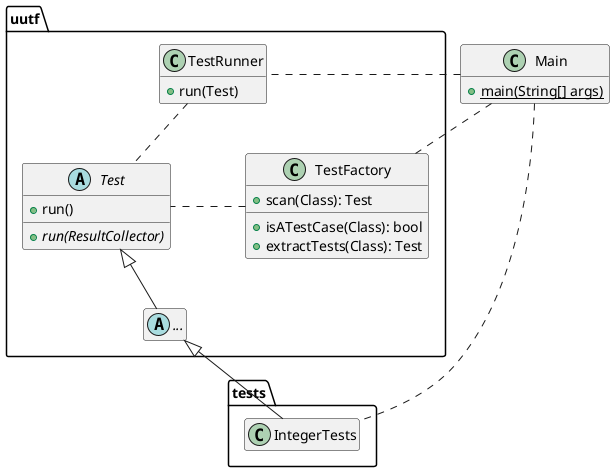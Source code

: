 @startuml

skinparam nodesep 75
skinparam ranksep 50
hide empty members

package uutf {

  abstract class Test {
    + run()
    __
    + {abstract} run(ResultCollector)
  }

  class TestFactory {
    + scan(Class): Test
    __
    + isATestCase(Class): bool
    + extractTests(Class): Test
  }

  TestFactory . Test

  class TestRunner {
    + run(Test)
  }

  TestRunner .. Test

  abstract class "..." as Whatever

  Test <|-- Whatever
}

package tests {
  class IntegerTests
}

Whatever <|-- IntegerTests

class Main {
  + {static} main(String[] args)
}

Main . TestRunner
Main .. TestFactory
Main . IntegerTests



@enduml
